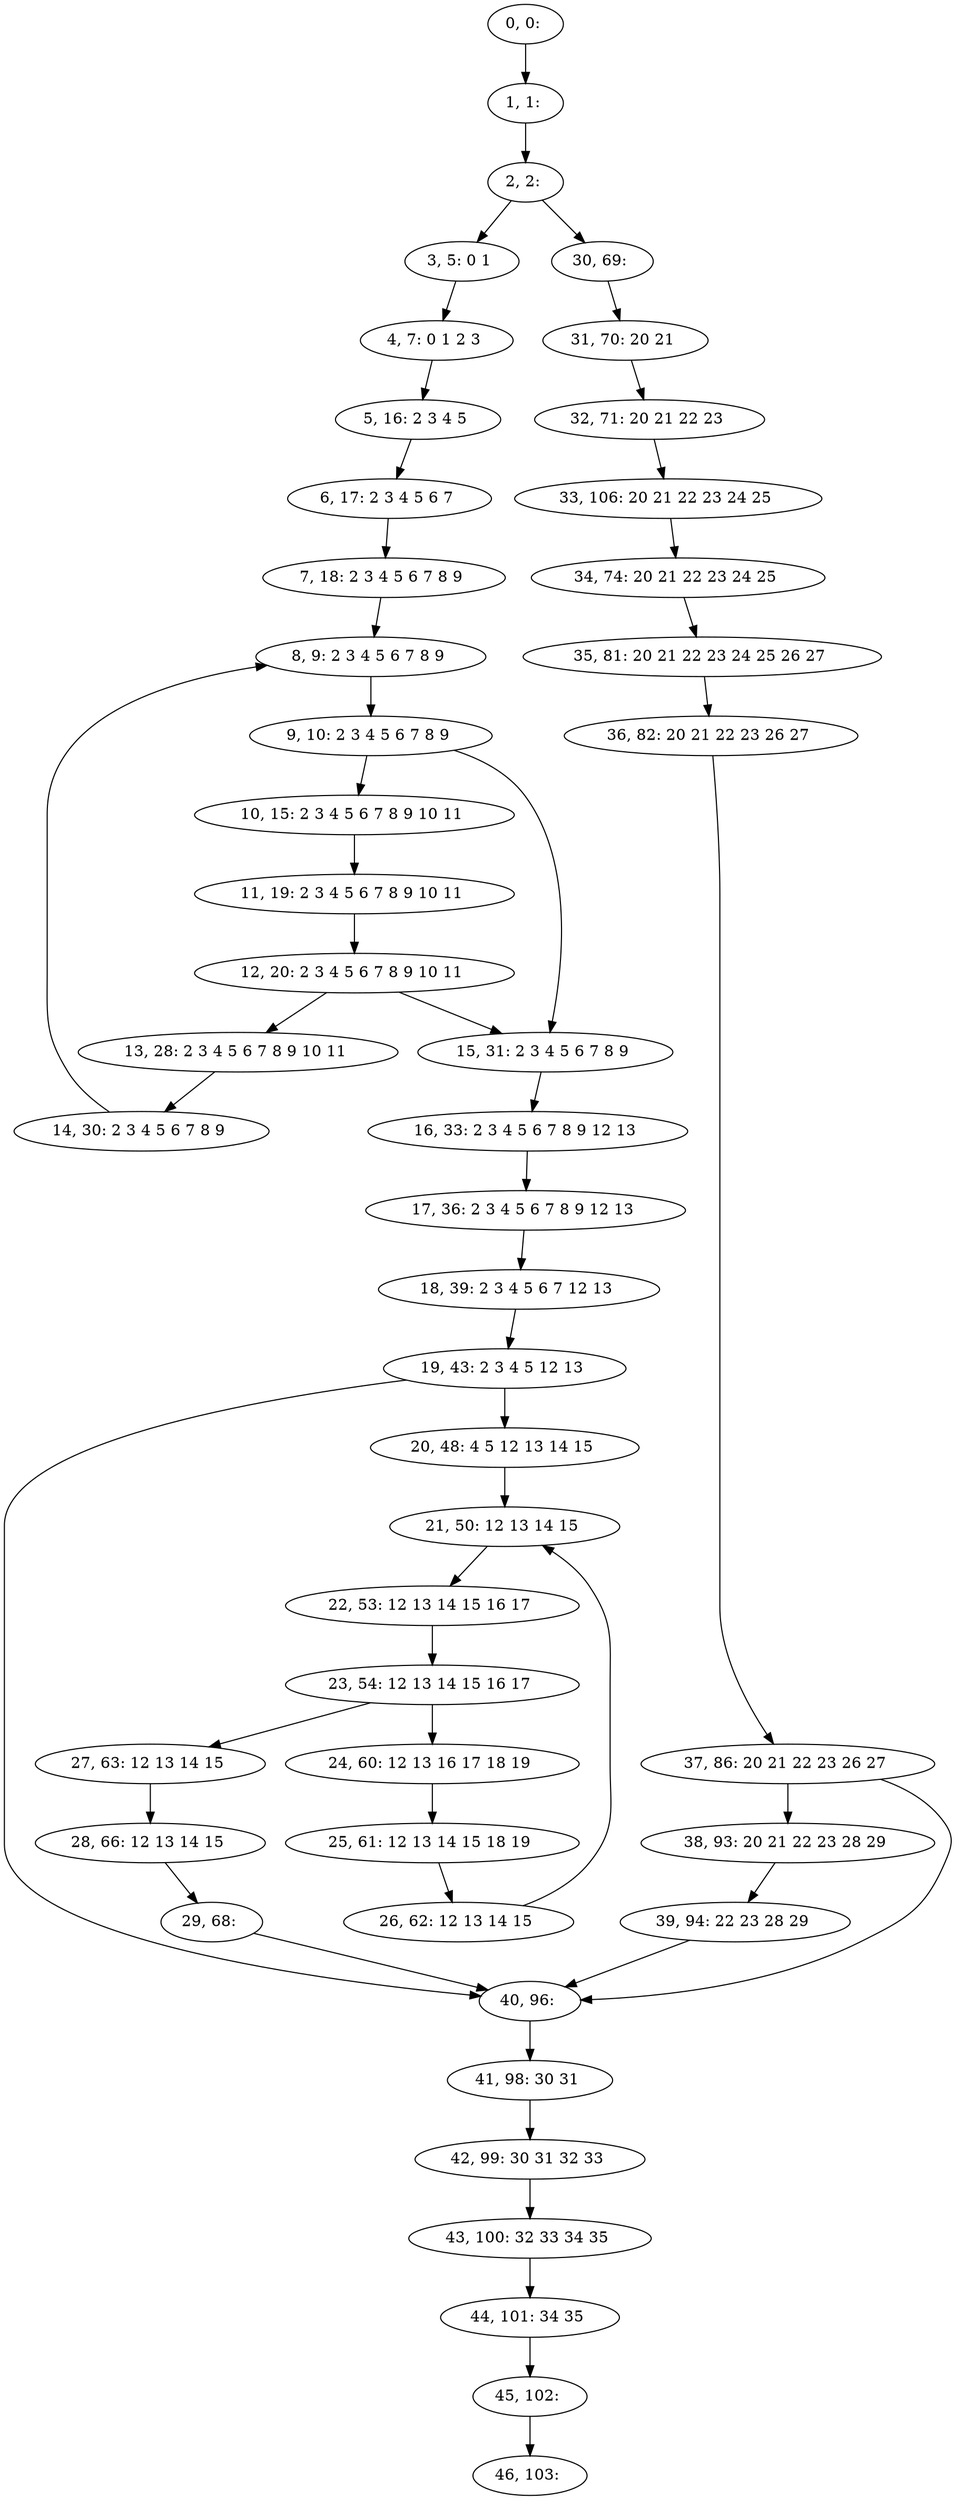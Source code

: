 digraph G {
0[label="0, 0: "];
1[label="1, 1: "];
2[label="2, 2: "];
3[label="3, 5: 0 1 "];
4[label="4, 7: 0 1 2 3 "];
5[label="5, 16: 2 3 4 5 "];
6[label="6, 17: 2 3 4 5 6 7 "];
7[label="7, 18: 2 3 4 5 6 7 8 9 "];
8[label="8, 9: 2 3 4 5 6 7 8 9 "];
9[label="9, 10: 2 3 4 5 6 7 8 9 "];
10[label="10, 15: 2 3 4 5 6 7 8 9 10 11 "];
11[label="11, 19: 2 3 4 5 6 7 8 9 10 11 "];
12[label="12, 20: 2 3 4 5 6 7 8 9 10 11 "];
13[label="13, 28: 2 3 4 5 6 7 8 9 10 11 "];
14[label="14, 30: 2 3 4 5 6 7 8 9 "];
15[label="15, 31: 2 3 4 5 6 7 8 9 "];
16[label="16, 33: 2 3 4 5 6 7 8 9 12 13 "];
17[label="17, 36: 2 3 4 5 6 7 8 9 12 13 "];
18[label="18, 39: 2 3 4 5 6 7 12 13 "];
19[label="19, 43: 2 3 4 5 12 13 "];
20[label="20, 48: 4 5 12 13 14 15 "];
21[label="21, 50: 12 13 14 15 "];
22[label="22, 53: 12 13 14 15 16 17 "];
23[label="23, 54: 12 13 14 15 16 17 "];
24[label="24, 60: 12 13 16 17 18 19 "];
25[label="25, 61: 12 13 14 15 18 19 "];
26[label="26, 62: 12 13 14 15 "];
27[label="27, 63: 12 13 14 15 "];
28[label="28, 66: 12 13 14 15 "];
29[label="29, 68: "];
30[label="30, 69: "];
31[label="31, 70: 20 21 "];
32[label="32, 71: 20 21 22 23 "];
33[label="33, 106: 20 21 22 23 24 25 "];
34[label="34, 74: 20 21 22 23 24 25 "];
35[label="35, 81: 20 21 22 23 24 25 26 27 "];
36[label="36, 82: 20 21 22 23 26 27 "];
37[label="37, 86: 20 21 22 23 26 27 "];
38[label="38, 93: 20 21 22 23 28 29 "];
39[label="39, 94: 22 23 28 29 "];
40[label="40, 96: "];
41[label="41, 98: 30 31 "];
42[label="42, 99: 30 31 32 33 "];
43[label="43, 100: 32 33 34 35 "];
44[label="44, 101: 34 35 "];
45[label="45, 102: "];
46[label="46, 103: "];
0->1 ;
1->2 ;
2->3 ;
2->30 ;
3->4 ;
4->5 ;
5->6 ;
6->7 ;
7->8 ;
8->9 ;
9->10 ;
9->15 ;
10->11 ;
11->12 ;
12->13 ;
12->15 ;
13->14 ;
14->8 ;
15->16 ;
16->17 ;
17->18 ;
18->19 ;
19->20 ;
19->40 ;
20->21 ;
21->22 ;
22->23 ;
23->24 ;
23->27 ;
24->25 ;
25->26 ;
26->21 ;
27->28 ;
28->29 ;
29->40 ;
30->31 ;
31->32 ;
32->33 ;
33->34 ;
34->35 ;
35->36 ;
36->37 ;
37->38 ;
37->40 ;
38->39 ;
39->40 ;
40->41 ;
41->42 ;
42->43 ;
43->44 ;
44->45 ;
45->46 ;
}

